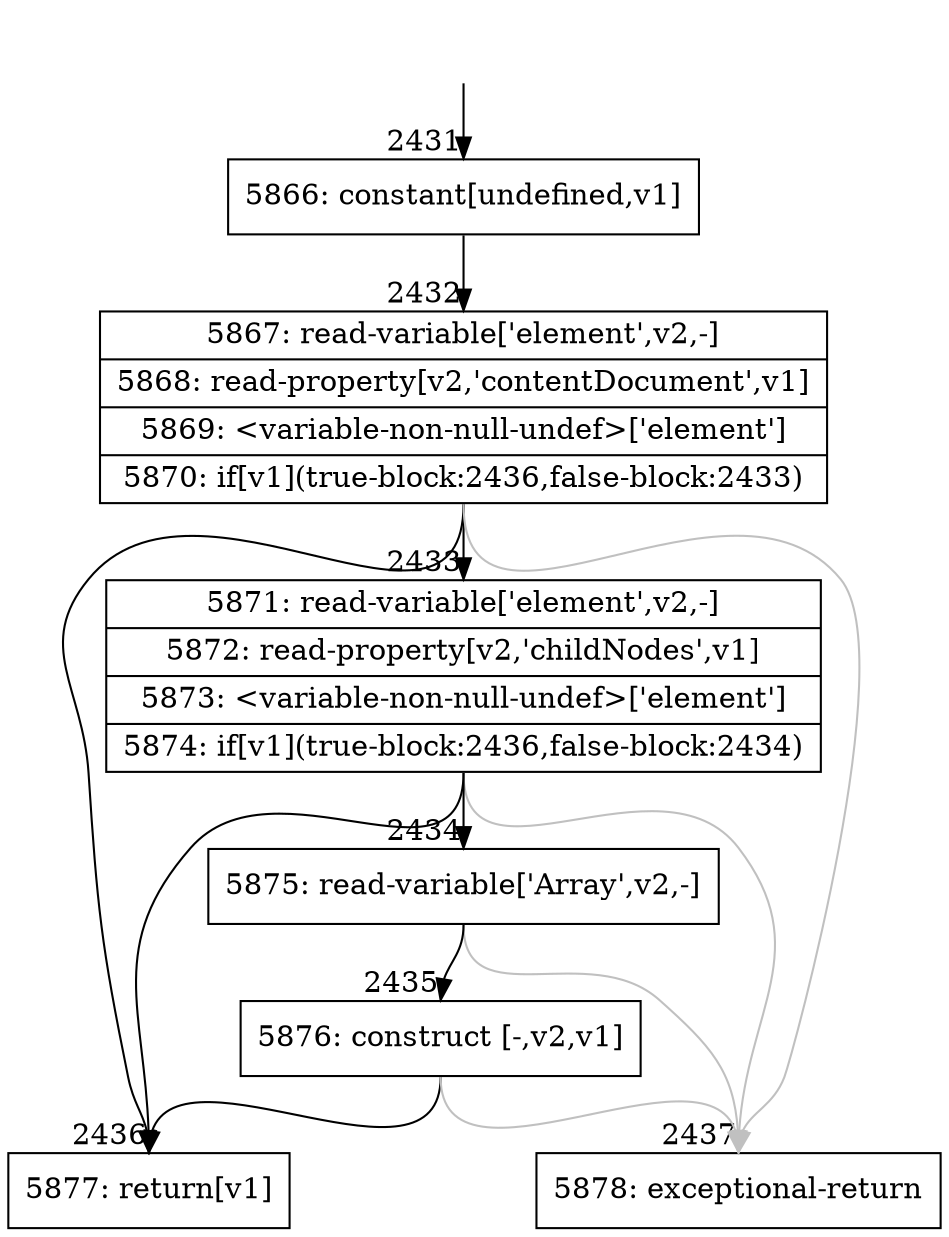 digraph {
rankdir="TD"
BB_entry187[shape=none,label=""];
BB_entry187 -> BB2431 [tailport=s, headport=n, headlabel="    2431"]
BB2431 [shape=record label="{5866: constant[undefined,v1]}" ] 
BB2431 -> BB2432 [tailport=s, headport=n, headlabel="      2432"]
BB2432 [shape=record label="{5867: read-variable['element',v2,-]|5868: read-property[v2,'contentDocument',v1]|5869: \<variable-non-null-undef\>['element']|5870: if[v1](true-block:2436,false-block:2433)}" ] 
BB2432 -> BB2436 [tailport=s, headport=n, headlabel="      2436"]
BB2432 -> BB2433 [tailport=s, headport=n, headlabel="      2433"]
BB2432 -> BB2437 [tailport=s, headport=n, color=gray, headlabel="      2437"]
BB2433 [shape=record label="{5871: read-variable['element',v2,-]|5872: read-property[v2,'childNodes',v1]|5873: \<variable-non-null-undef\>['element']|5874: if[v1](true-block:2436,false-block:2434)}" ] 
BB2433 -> BB2436 [tailport=s, headport=n]
BB2433 -> BB2434 [tailport=s, headport=n, headlabel="      2434"]
BB2433 -> BB2437 [tailport=s, headport=n, color=gray]
BB2434 [shape=record label="{5875: read-variable['Array',v2,-]}" ] 
BB2434 -> BB2435 [tailport=s, headport=n, headlabel="      2435"]
BB2434 -> BB2437 [tailport=s, headport=n, color=gray]
BB2435 [shape=record label="{5876: construct [-,v2,v1]}" ] 
BB2435 -> BB2436 [tailport=s, headport=n]
BB2435 -> BB2437 [tailport=s, headport=n, color=gray]
BB2436 [shape=record label="{5877: return[v1]}" ] 
BB2437 [shape=record label="{5878: exceptional-return}" ] 
//#$~ 3383
}
